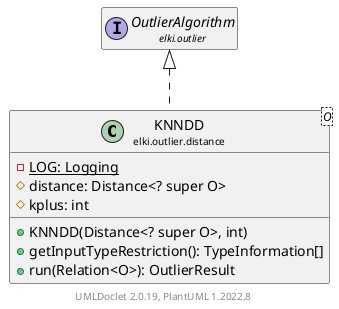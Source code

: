 @startuml
    remove .*\.(Instance|Par|Parameterizer|Factory)$
    set namespaceSeparator none
    hide empty fields
    hide empty methods

    class "<size:14>KNNDD\n<size:10>elki.outlier.distance" as elki.outlier.distance.KNNDD<O> [[KNNDD.html]] {
        {static} -LOG: Logging
        #distance: Distance<? super O>
        #kplus: int
        +KNNDD(Distance<? super O>, int)
        +getInputTypeRestriction(): TypeInformation[]
        +run(Relation<O>): OutlierResult
    }

    interface "<size:14>OutlierAlgorithm\n<size:10>elki.outlier" as elki.outlier.OutlierAlgorithm [[../OutlierAlgorithm.html]]
    class "<size:14>KNNDD.Par\n<size:10>elki.outlier.distance" as elki.outlier.distance.KNNDD.Par<O> [[KNNDD.Par.html]]

    elki.outlier.OutlierAlgorithm <|.. elki.outlier.distance.KNNDD
    elki.outlier.distance.KNNDD +-- elki.outlier.distance.KNNDD.Par

    center footer UMLDoclet 2.0.19, PlantUML 1.2022.8
@enduml
